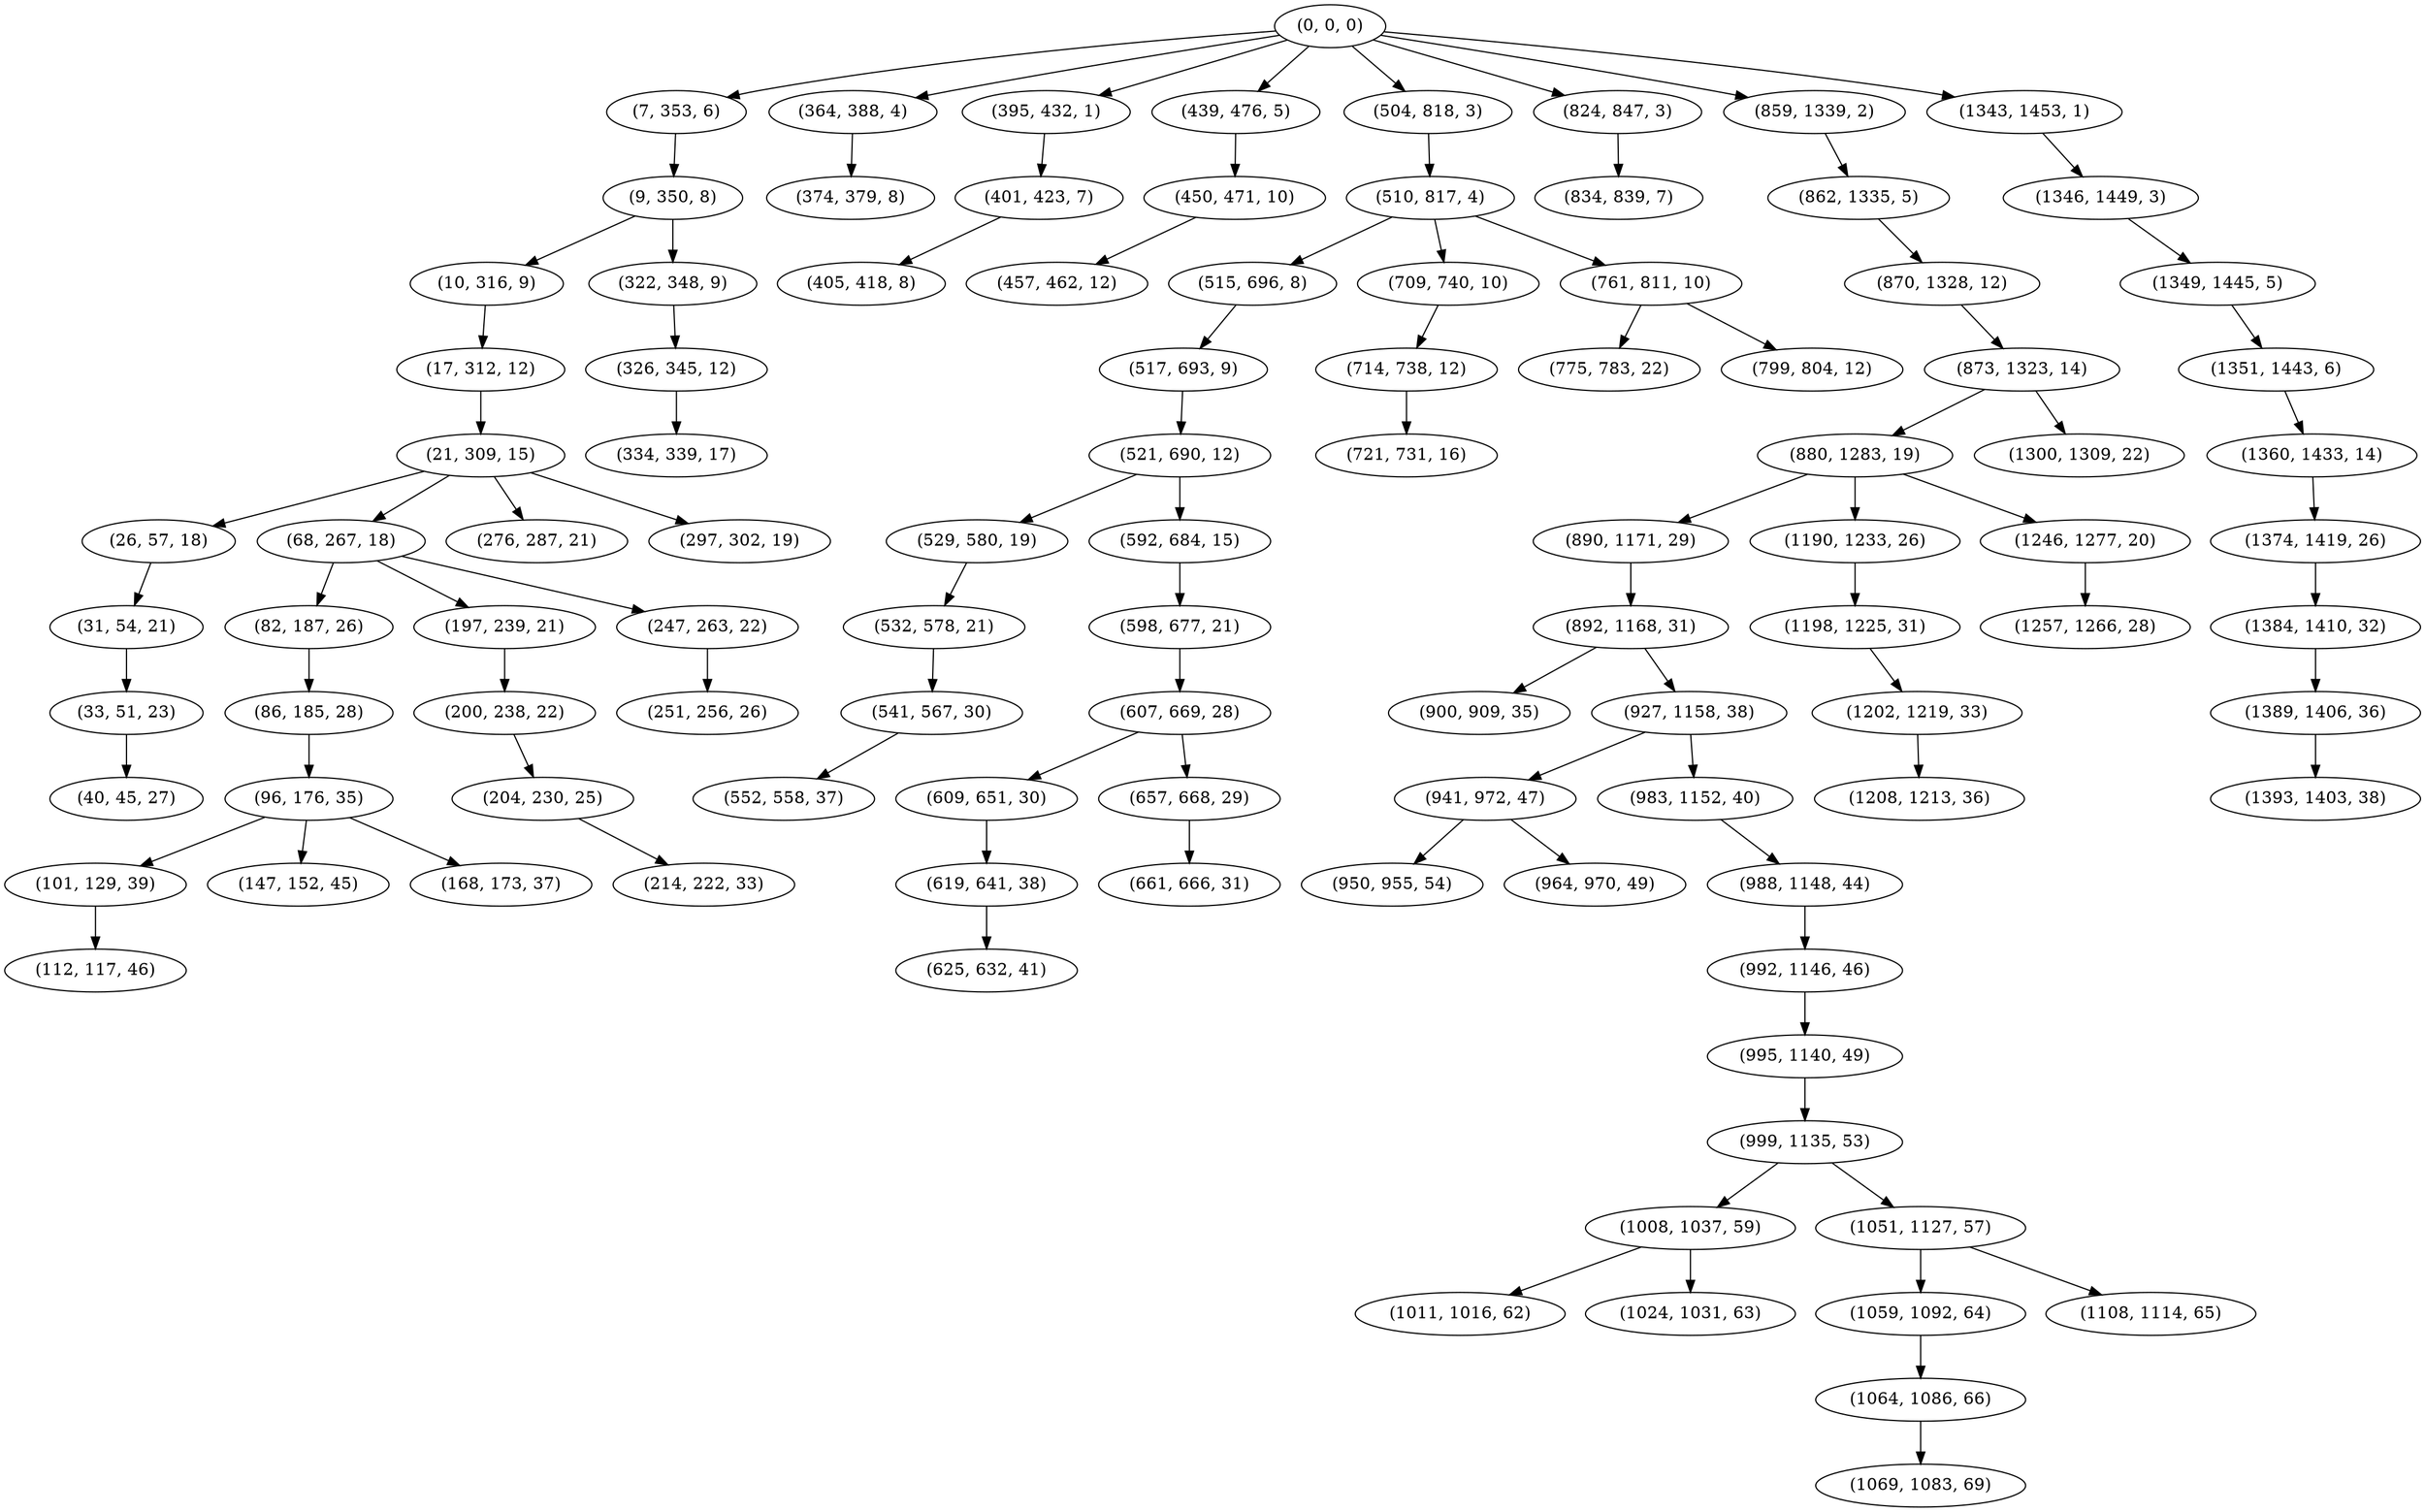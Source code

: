 digraph tree {
    "(0, 0, 0)";
    "(7, 353, 6)";
    "(9, 350, 8)";
    "(10, 316, 9)";
    "(17, 312, 12)";
    "(21, 309, 15)";
    "(26, 57, 18)";
    "(31, 54, 21)";
    "(33, 51, 23)";
    "(40, 45, 27)";
    "(68, 267, 18)";
    "(82, 187, 26)";
    "(86, 185, 28)";
    "(96, 176, 35)";
    "(101, 129, 39)";
    "(112, 117, 46)";
    "(147, 152, 45)";
    "(168, 173, 37)";
    "(197, 239, 21)";
    "(200, 238, 22)";
    "(204, 230, 25)";
    "(214, 222, 33)";
    "(247, 263, 22)";
    "(251, 256, 26)";
    "(276, 287, 21)";
    "(297, 302, 19)";
    "(322, 348, 9)";
    "(326, 345, 12)";
    "(334, 339, 17)";
    "(364, 388, 4)";
    "(374, 379, 8)";
    "(395, 432, 1)";
    "(401, 423, 7)";
    "(405, 418, 8)";
    "(439, 476, 5)";
    "(450, 471, 10)";
    "(457, 462, 12)";
    "(504, 818, 3)";
    "(510, 817, 4)";
    "(515, 696, 8)";
    "(517, 693, 9)";
    "(521, 690, 12)";
    "(529, 580, 19)";
    "(532, 578, 21)";
    "(541, 567, 30)";
    "(552, 558, 37)";
    "(592, 684, 15)";
    "(598, 677, 21)";
    "(607, 669, 28)";
    "(609, 651, 30)";
    "(619, 641, 38)";
    "(625, 632, 41)";
    "(657, 668, 29)";
    "(661, 666, 31)";
    "(709, 740, 10)";
    "(714, 738, 12)";
    "(721, 731, 16)";
    "(761, 811, 10)";
    "(775, 783, 22)";
    "(799, 804, 12)";
    "(824, 847, 3)";
    "(834, 839, 7)";
    "(859, 1339, 2)";
    "(862, 1335, 5)";
    "(870, 1328, 12)";
    "(873, 1323, 14)";
    "(880, 1283, 19)";
    "(890, 1171, 29)";
    "(892, 1168, 31)";
    "(900, 909, 35)";
    "(927, 1158, 38)";
    "(941, 972, 47)";
    "(950, 955, 54)";
    "(964, 970, 49)";
    "(983, 1152, 40)";
    "(988, 1148, 44)";
    "(992, 1146, 46)";
    "(995, 1140, 49)";
    "(999, 1135, 53)";
    "(1008, 1037, 59)";
    "(1011, 1016, 62)";
    "(1024, 1031, 63)";
    "(1051, 1127, 57)";
    "(1059, 1092, 64)";
    "(1064, 1086, 66)";
    "(1069, 1083, 69)";
    "(1108, 1114, 65)";
    "(1190, 1233, 26)";
    "(1198, 1225, 31)";
    "(1202, 1219, 33)";
    "(1208, 1213, 36)";
    "(1246, 1277, 20)";
    "(1257, 1266, 28)";
    "(1300, 1309, 22)";
    "(1343, 1453, 1)";
    "(1346, 1449, 3)";
    "(1349, 1445, 5)";
    "(1351, 1443, 6)";
    "(1360, 1433, 14)";
    "(1374, 1419, 26)";
    "(1384, 1410, 32)";
    "(1389, 1406, 36)";
    "(1393, 1403, 38)";
    "(0, 0, 0)" -> "(7, 353, 6)";
    "(0, 0, 0)" -> "(364, 388, 4)";
    "(0, 0, 0)" -> "(395, 432, 1)";
    "(0, 0, 0)" -> "(439, 476, 5)";
    "(0, 0, 0)" -> "(504, 818, 3)";
    "(0, 0, 0)" -> "(824, 847, 3)";
    "(0, 0, 0)" -> "(859, 1339, 2)";
    "(0, 0, 0)" -> "(1343, 1453, 1)";
    "(7, 353, 6)" -> "(9, 350, 8)";
    "(9, 350, 8)" -> "(10, 316, 9)";
    "(9, 350, 8)" -> "(322, 348, 9)";
    "(10, 316, 9)" -> "(17, 312, 12)";
    "(17, 312, 12)" -> "(21, 309, 15)";
    "(21, 309, 15)" -> "(26, 57, 18)";
    "(21, 309, 15)" -> "(68, 267, 18)";
    "(21, 309, 15)" -> "(276, 287, 21)";
    "(21, 309, 15)" -> "(297, 302, 19)";
    "(26, 57, 18)" -> "(31, 54, 21)";
    "(31, 54, 21)" -> "(33, 51, 23)";
    "(33, 51, 23)" -> "(40, 45, 27)";
    "(68, 267, 18)" -> "(82, 187, 26)";
    "(68, 267, 18)" -> "(197, 239, 21)";
    "(68, 267, 18)" -> "(247, 263, 22)";
    "(82, 187, 26)" -> "(86, 185, 28)";
    "(86, 185, 28)" -> "(96, 176, 35)";
    "(96, 176, 35)" -> "(101, 129, 39)";
    "(96, 176, 35)" -> "(147, 152, 45)";
    "(96, 176, 35)" -> "(168, 173, 37)";
    "(101, 129, 39)" -> "(112, 117, 46)";
    "(197, 239, 21)" -> "(200, 238, 22)";
    "(200, 238, 22)" -> "(204, 230, 25)";
    "(204, 230, 25)" -> "(214, 222, 33)";
    "(247, 263, 22)" -> "(251, 256, 26)";
    "(322, 348, 9)" -> "(326, 345, 12)";
    "(326, 345, 12)" -> "(334, 339, 17)";
    "(364, 388, 4)" -> "(374, 379, 8)";
    "(395, 432, 1)" -> "(401, 423, 7)";
    "(401, 423, 7)" -> "(405, 418, 8)";
    "(439, 476, 5)" -> "(450, 471, 10)";
    "(450, 471, 10)" -> "(457, 462, 12)";
    "(504, 818, 3)" -> "(510, 817, 4)";
    "(510, 817, 4)" -> "(515, 696, 8)";
    "(510, 817, 4)" -> "(709, 740, 10)";
    "(510, 817, 4)" -> "(761, 811, 10)";
    "(515, 696, 8)" -> "(517, 693, 9)";
    "(517, 693, 9)" -> "(521, 690, 12)";
    "(521, 690, 12)" -> "(529, 580, 19)";
    "(521, 690, 12)" -> "(592, 684, 15)";
    "(529, 580, 19)" -> "(532, 578, 21)";
    "(532, 578, 21)" -> "(541, 567, 30)";
    "(541, 567, 30)" -> "(552, 558, 37)";
    "(592, 684, 15)" -> "(598, 677, 21)";
    "(598, 677, 21)" -> "(607, 669, 28)";
    "(607, 669, 28)" -> "(609, 651, 30)";
    "(607, 669, 28)" -> "(657, 668, 29)";
    "(609, 651, 30)" -> "(619, 641, 38)";
    "(619, 641, 38)" -> "(625, 632, 41)";
    "(657, 668, 29)" -> "(661, 666, 31)";
    "(709, 740, 10)" -> "(714, 738, 12)";
    "(714, 738, 12)" -> "(721, 731, 16)";
    "(761, 811, 10)" -> "(775, 783, 22)";
    "(761, 811, 10)" -> "(799, 804, 12)";
    "(824, 847, 3)" -> "(834, 839, 7)";
    "(859, 1339, 2)" -> "(862, 1335, 5)";
    "(862, 1335, 5)" -> "(870, 1328, 12)";
    "(870, 1328, 12)" -> "(873, 1323, 14)";
    "(873, 1323, 14)" -> "(880, 1283, 19)";
    "(873, 1323, 14)" -> "(1300, 1309, 22)";
    "(880, 1283, 19)" -> "(890, 1171, 29)";
    "(880, 1283, 19)" -> "(1190, 1233, 26)";
    "(880, 1283, 19)" -> "(1246, 1277, 20)";
    "(890, 1171, 29)" -> "(892, 1168, 31)";
    "(892, 1168, 31)" -> "(900, 909, 35)";
    "(892, 1168, 31)" -> "(927, 1158, 38)";
    "(927, 1158, 38)" -> "(941, 972, 47)";
    "(927, 1158, 38)" -> "(983, 1152, 40)";
    "(941, 972, 47)" -> "(950, 955, 54)";
    "(941, 972, 47)" -> "(964, 970, 49)";
    "(983, 1152, 40)" -> "(988, 1148, 44)";
    "(988, 1148, 44)" -> "(992, 1146, 46)";
    "(992, 1146, 46)" -> "(995, 1140, 49)";
    "(995, 1140, 49)" -> "(999, 1135, 53)";
    "(999, 1135, 53)" -> "(1008, 1037, 59)";
    "(999, 1135, 53)" -> "(1051, 1127, 57)";
    "(1008, 1037, 59)" -> "(1011, 1016, 62)";
    "(1008, 1037, 59)" -> "(1024, 1031, 63)";
    "(1051, 1127, 57)" -> "(1059, 1092, 64)";
    "(1051, 1127, 57)" -> "(1108, 1114, 65)";
    "(1059, 1092, 64)" -> "(1064, 1086, 66)";
    "(1064, 1086, 66)" -> "(1069, 1083, 69)";
    "(1190, 1233, 26)" -> "(1198, 1225, 31)";
    "(1198, 1225, 31)" -> "(1202, 1219, 33)";
    "(1202, 1219, 33)" -> "(1208, 1213, 36)";
    "(1246, 1277, 20)" -> "(1257, 1266, 28)";
    "(1343, 1453, 1)" -> "(1346, 1449, 3)";
    "(1346, 1449, 3)" -> "(1349, 1445, 5)";
    "(1349, 1445, 5)" -> "(1351, 1443, 6)";
    "(1351, 1443, 6)" -> "(1360, 1433, 14)";
    "(1360, 1433, 14)" -> "(1374, 1419, 26)";
    "(1374, 1419, 26)" -> "(1384, 1410, 32)";
    "(1384, 1410, 32)" -> "(1389, 1406, 36)";
    "(1389, 1406, 36)" -> "(1393, 1403, 38)";
}
